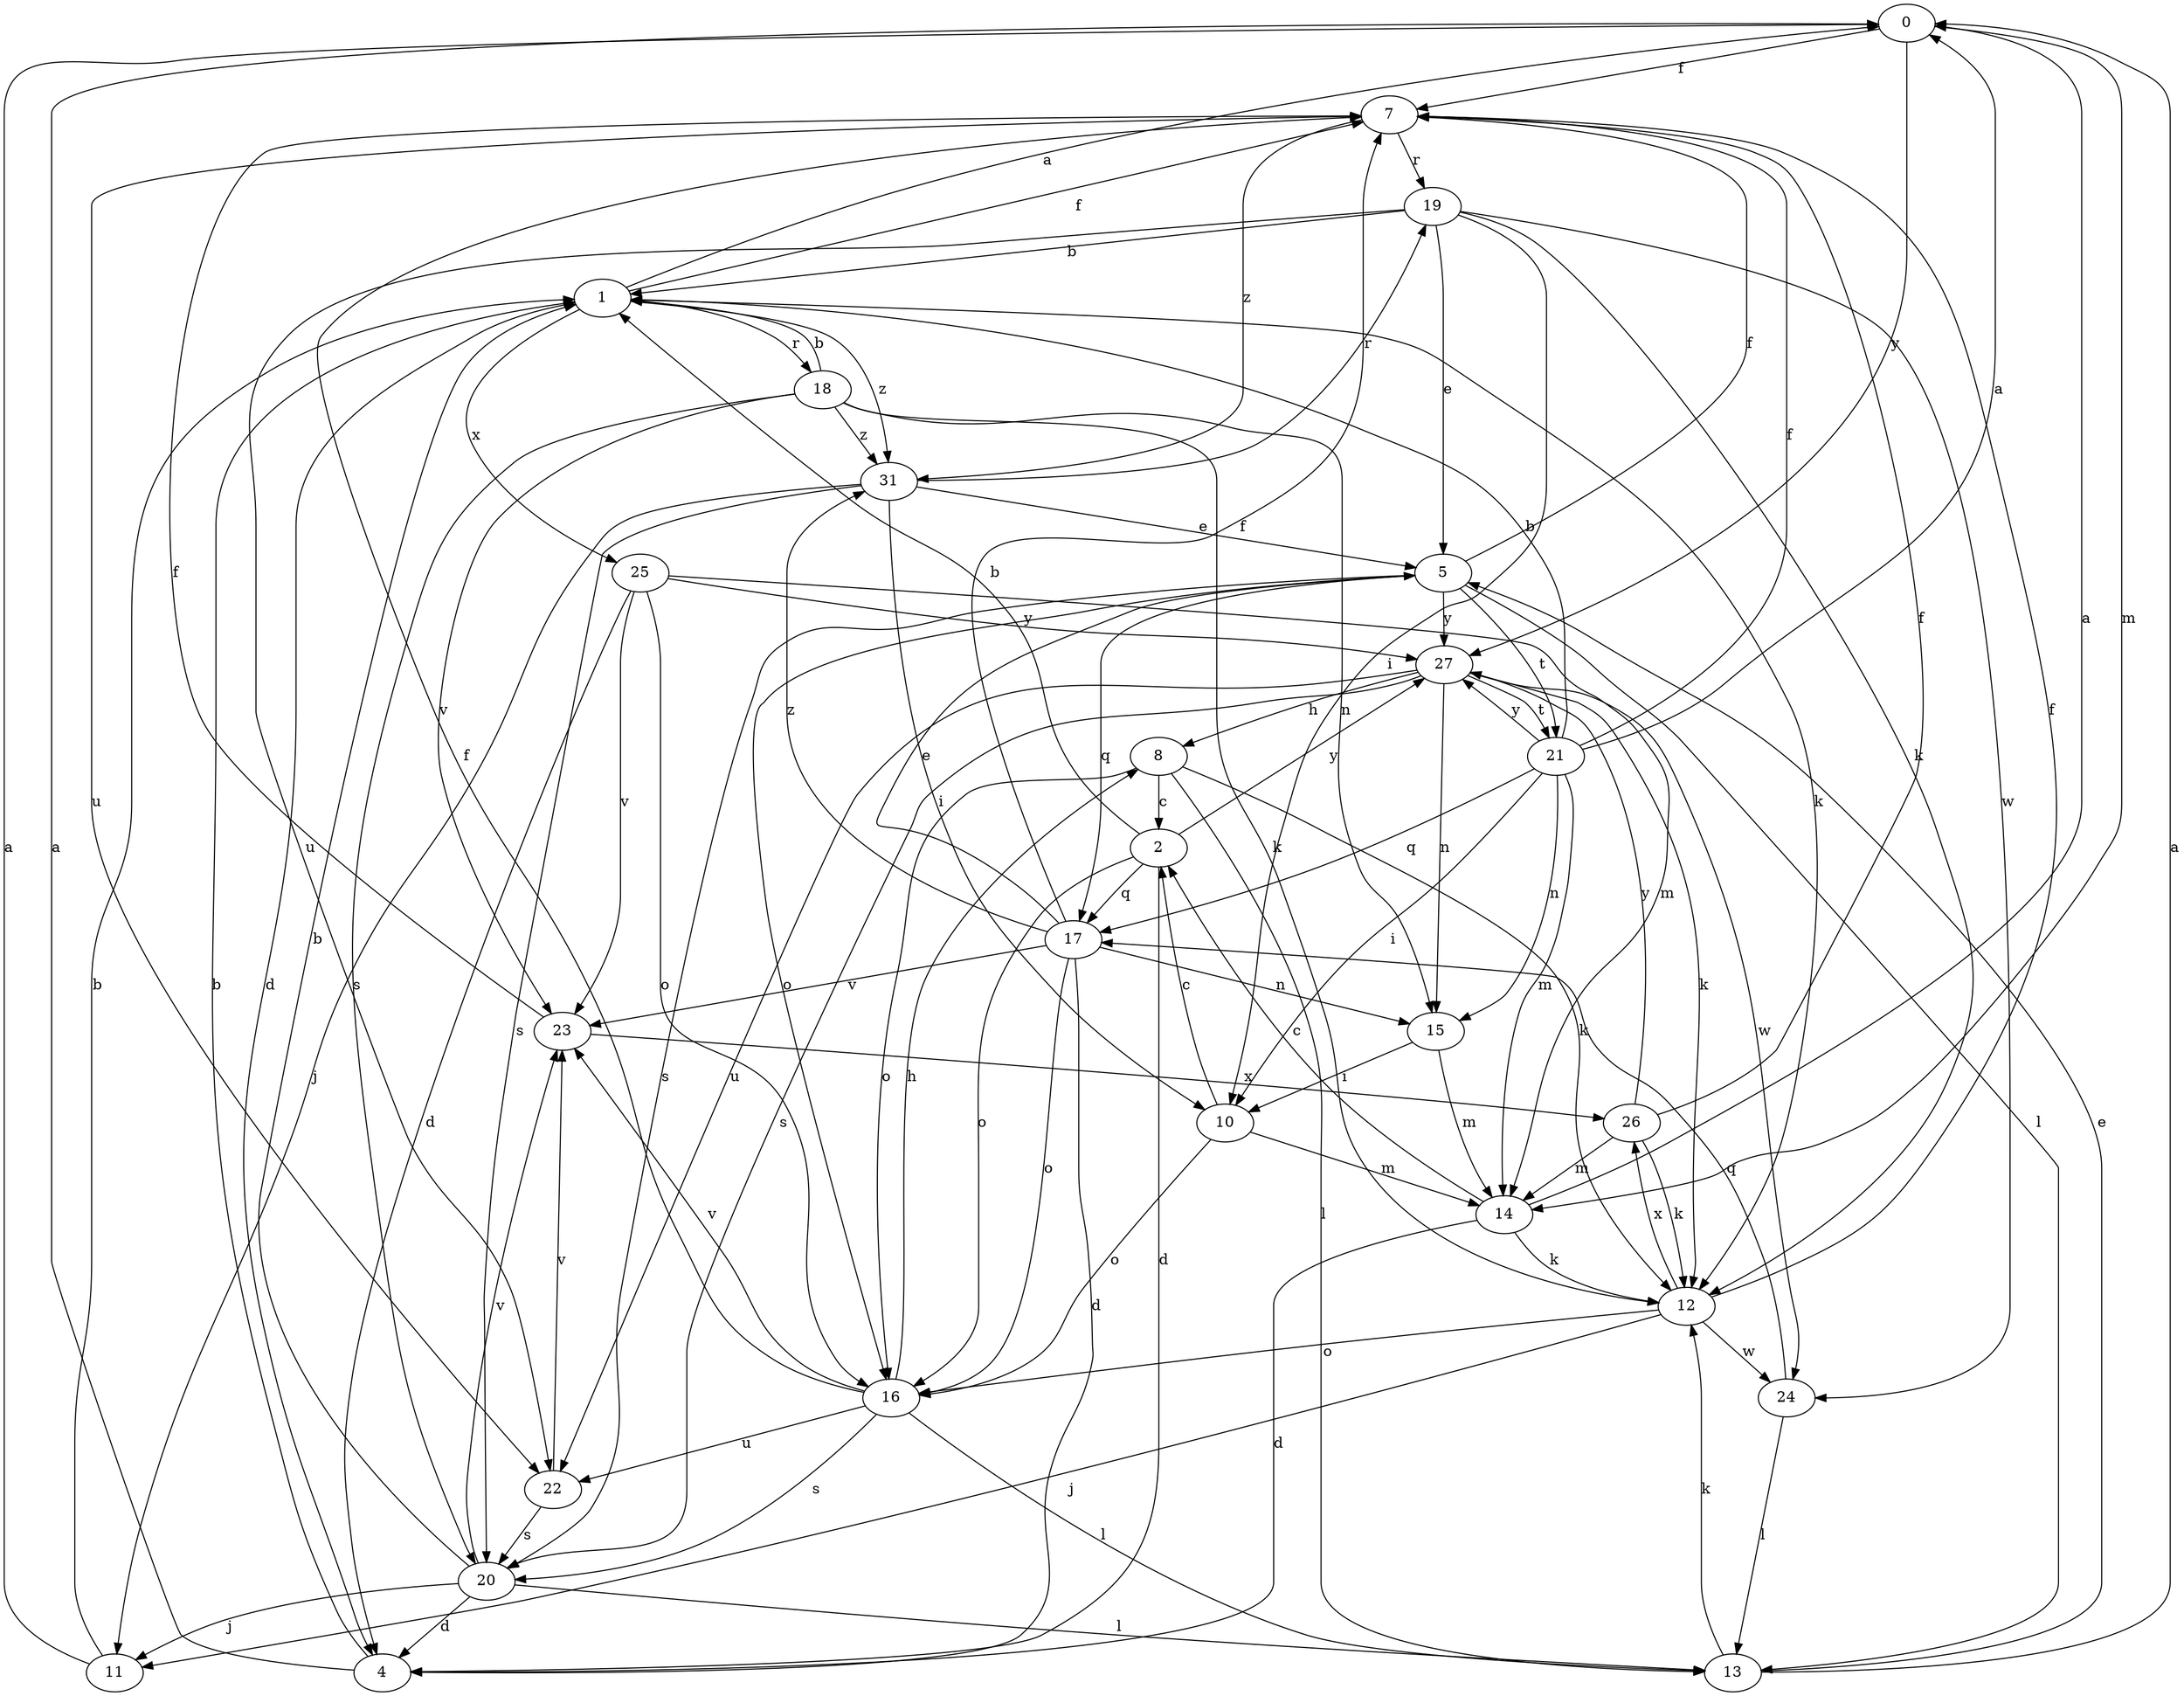 strict digraph  {
0;
1;
2;
4;
5;
7;
8;
10;
11;
12;
13;
14;
15;
16;
17;
18;
19;
20;
21;
22;
23;
24;
25;
26;
27;
31;
0 -> 7  [label=f];
0 -> 14  [label=m];
0 -> 27  [label=y];
1 -> 0  [label=a];
1 -> 4  [label=d];
1 -> 7  [label=f];
1 -> 12  [label=k];
1 -> 18  [label=r];
1 -> 25  [label=x];
1 -> 31  [label=z];
2 -> 1  [label=b];
2 -> 4  [label=d];
2 -> 16  [label=o];
2 -> 17  [label=q];
2 -> 27  [label=y];
4 -> 0  [label=a];
4 -> 1  [label=b];
5 -> 7  [label=f];
5 -> 13  [label=l];
5 -> 16  [label=o];
5 -> 17  [label=q];
5 -> 20  [label=s];
5 -> 21  [label=t];
5 -> 27  [label=y];
7 -> 19  [label=r];
7 -> 22  [label=u];
7 -> 31  [label=z];
8 -> 2  [label=c];
8 -> 12  [label=k];
8 -> 13  [label=l];
8 -> 16  [label=o];
10 -> 2  [label=c];
10 -> 14  [label=m];
10 -> 16  [label=o];
11 -> 0  [label=a];
11 -> 1  [label=b];
12 -> 7  [label=f];
12 -> 11  [label=j];
12 -> 16  [label=o];
12 -> 24  [label=w];
12 -> 26  [label=x];
13 -> 0  [label=a];
13 -> 5  [label=e];
13 -> 12  [label=k];
14 -> 0  [label=a];
14 -> 2  [label=c];
14 -> 4  [label=d];
14 -> 12  [label=k];
15 -> 10  [label=i];
15 -> 14  [label=m];
16 -> 7  [label=f];
16 -> 8  [label=h];
16 -> 13  [label=l];
16 -> 20  [label=s];
16 -> 22  [label=u];
16 -> 23  [label=v];
17 -> 4  [label=d];
17 -> 5  [label=e];
17 -> 7  [label=f];
17 -> 15  [label=n];
17 -> 16  [label=o];
17 -> 23  [label=v];
17 -> 31  [label=z];
18 -> 1  [label=b];
18 -> 12  [label=k];
18 -> 15  [label=n];
18 -> 20  [label=s];
18 -> 23  [label=v];
18 -> 31  [label=z];
19 -> 1  [label=b];
19 -> 5  [label=e];
19 -> 10  [label=i];
19 -> 12  [label=k];
19 -> 22  [label=u];
19 -> 24  [label=w];
20 -> 1  [label=b];
20 -> 4  [label=d];
20 -> 11  [label=j];
20 -> 13  [label=l];
20 -> 23  [label=v];
21 -> 0  [label=a];
21 -> 1  [label=b];
21 -> 7  [label=f];
21 -> 10  [label=i];
21 -> 14  [label=m];
21 -> 15  [label=n];
21 -> 17  [label=q];
21 -> 27  [label=y];
22 -> 20  [label=s];
22 -> 23  [label=v];
23 -> 7  [label=f];
23 -> 26  [label=x];
24 -> 13  [label=l];
24 -> 17  [label=q];
25 -> 4  [label=d];
25 -> 14  [label=m];
25 -> 16  [label=o];
25 -> 23  [label=v];
25 -> 27  [label=y];
26 -> 7  [label=f];
26 -> 12  [label=k];
26 -> 14  [label=m];
26 -> 27  [label=y];
27 -> 8  [label=h];
27 -> 12  [label=k];
27 -> 15  [label=n];
27 -> 20  [label=s];
27 -> 21  [label=t];
27 -> 22  [label=u];
27 -> 24  [label=w];
31 -> 5  [label=e];
31 -> 10  [label=i];
31 -> 11  [label=j];
31 -> 19  [label=r];
31 -> 20  [label=s];
}
